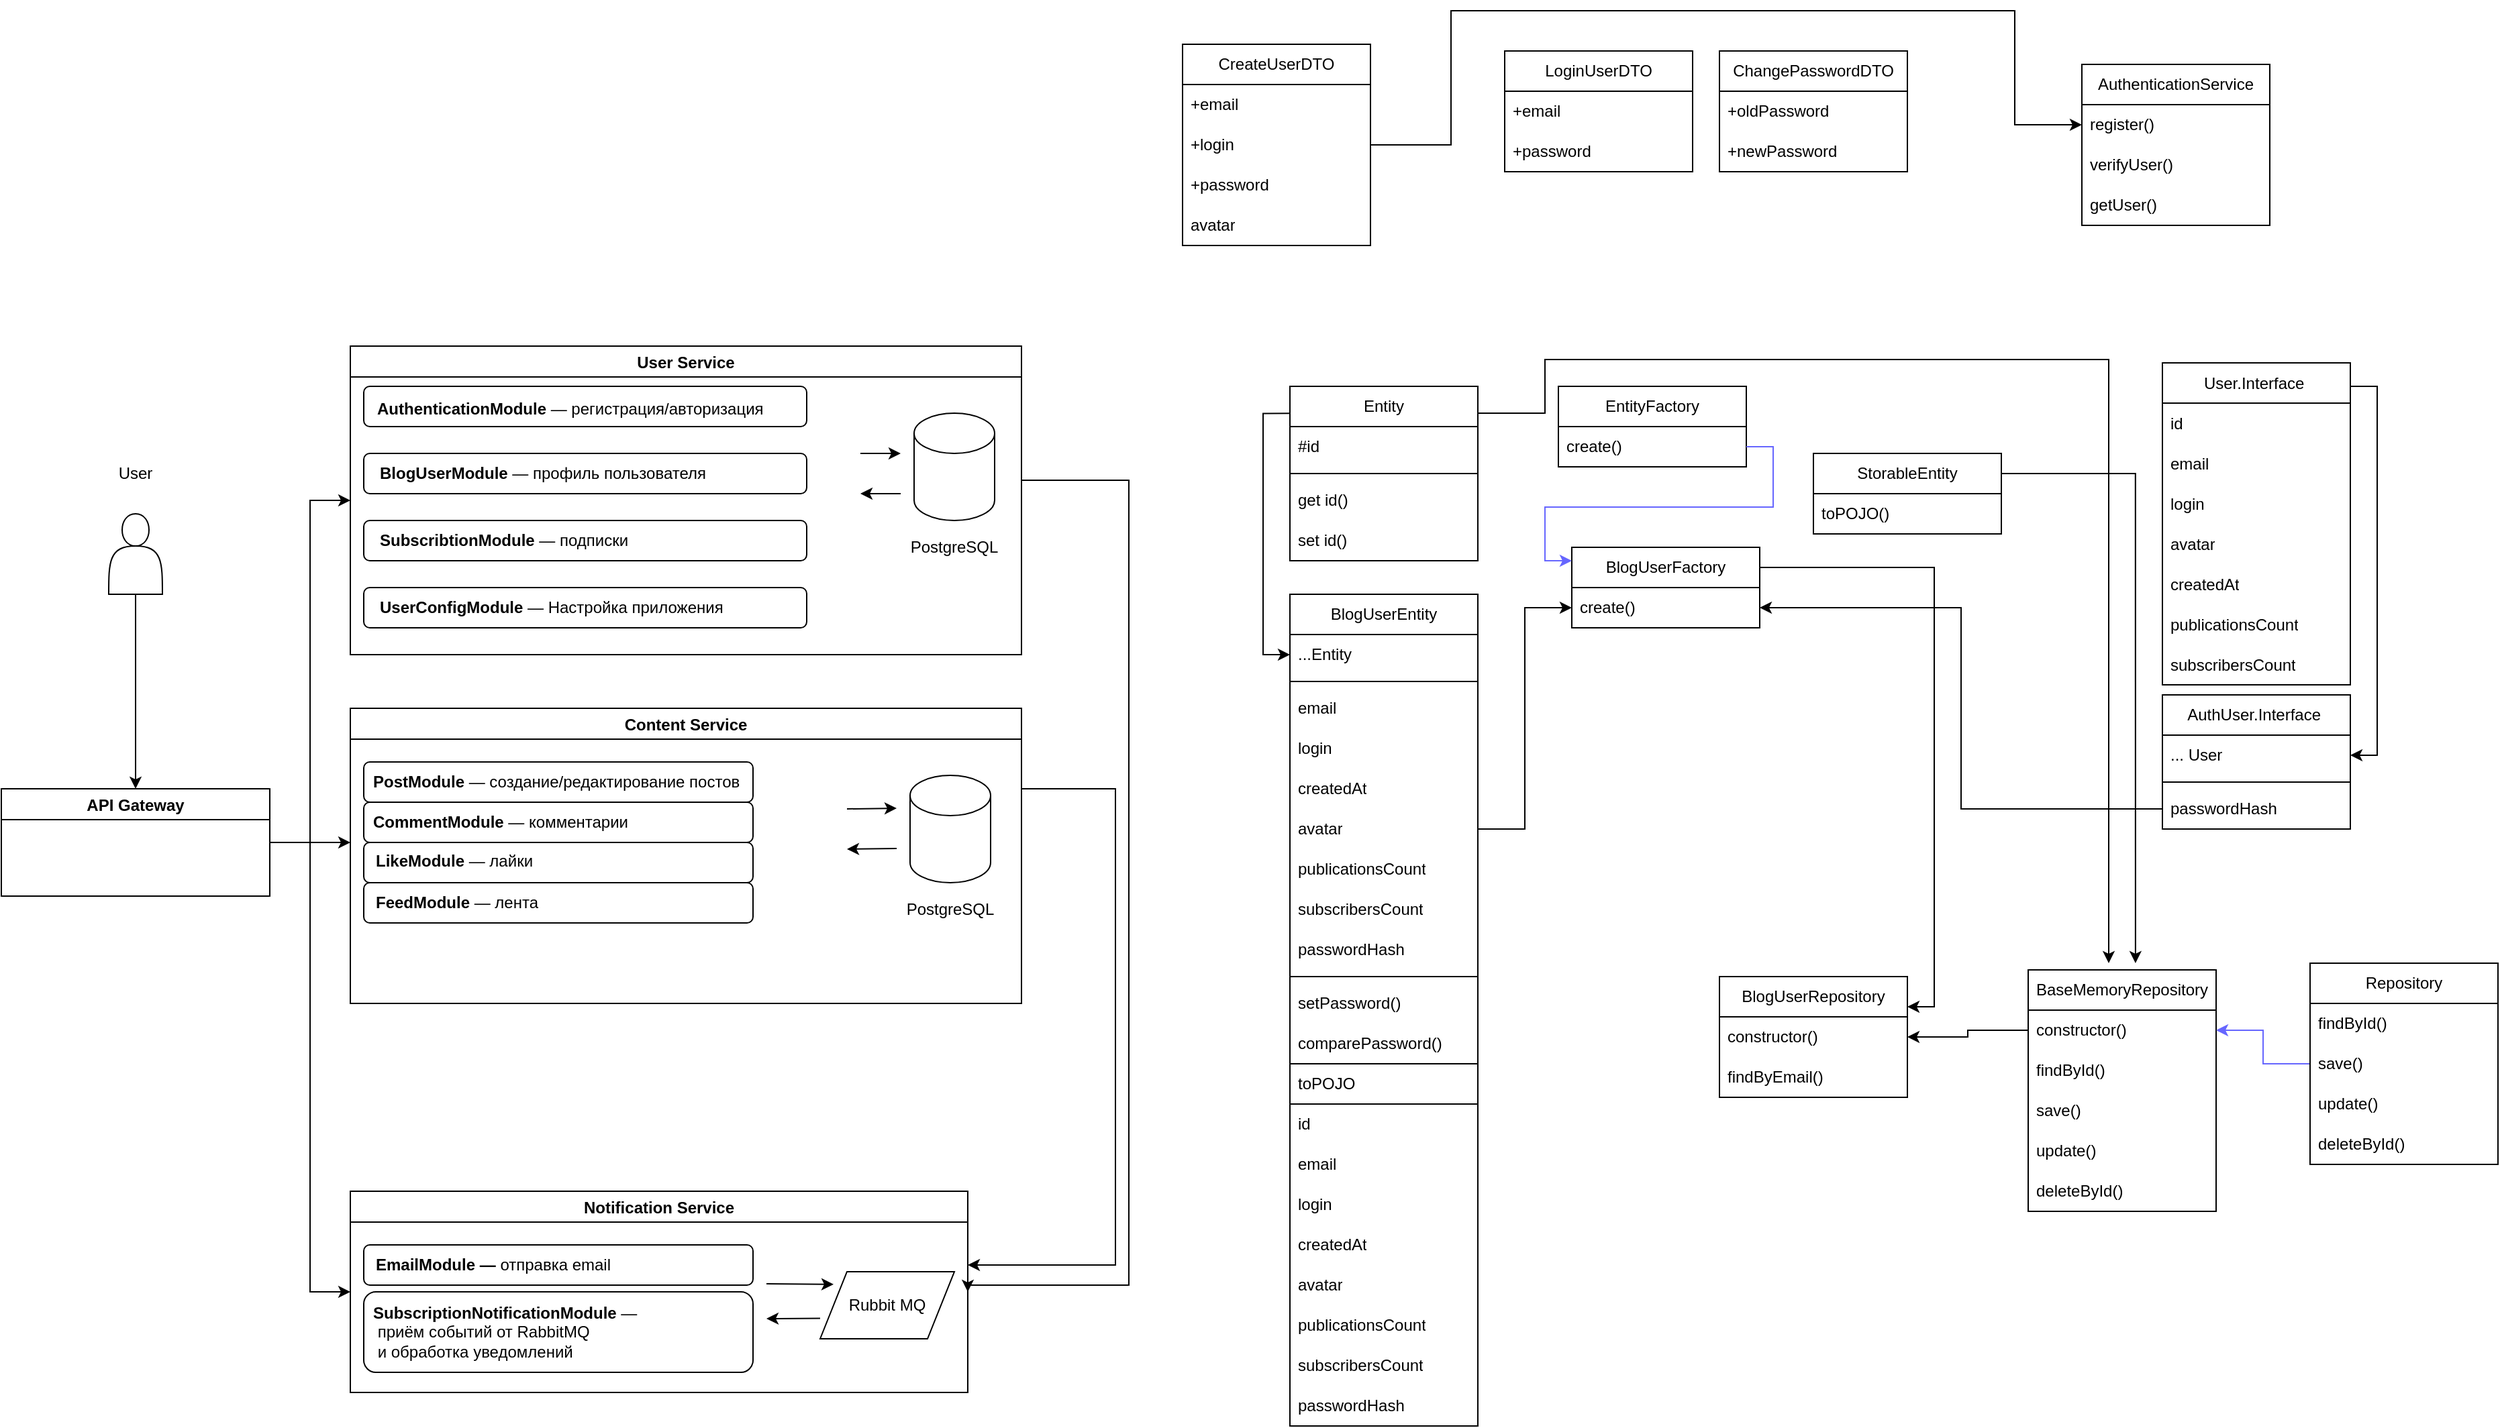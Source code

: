<mxfile version="26.2.15">
  <diagram name="Страница — 1" id="J0rWrrXV5R4WsdXxmljH">
    <mxGraphModel dx="634" dy="1377" grid="1" gridSize="10" guides="1" tooltips="1" connect="1" arrows="1" fold="1" page="1" pageScale="1" pageWidth="1000" pageHeight="1000" math="0" shadow="0">
      <root>
        <mxCell id="0" />
        <mxCell id="1" parent="0" />
        <mxCell id="AimUxgw-wjmq0Ns_UDIQ-22" style="edgeStyle=orthogonalEdgeStyle;rounded=0;orthogonalLoop=1;jettySize=auto;html=1;exitX=1;exitY=0.5;exitDx=0;exitDy=0;entryX=1;entryY=0.5;entryDx=0;entryDy=0;" parent="1" source="u38V2FTheSog404dIB0E-1" target="u38V2FTheSog404dIB0E-20" edge="1">
          <mxGeometry relative="1" as="geometry">
            <Array as="points">
              <mxPoint x="920" y="260" />
              <mxPoint x="920" y="860" />
              <mxPoint x="800" y="860" />
            </Array>
          </mxGeometry>
        </mxCell>
        <mxCell id="u38V2FTheSog404dIB0E-1" value="User Service" style="swimlane;" parent="1" vertex="1">
          <mxGeometry x="340" y="160" width="500" height="230" as="geometry" />
        </mxCell>
        <mxCell id="AimUxgw-wjmq0Ns_UDIQ-84" value="" style="group" parent="u38V2FTheSog404dIB0E-1" vertex="1" connectable="0">
          <mxGeometry x="340" y="50" width="150" height="115" as="geometry" />
        </mxCell>
        <mxCell id="AimUxgw-wjmq0Ns_UDIQ-1" value="" style="shape=cylinder3;whiteSpace=wrap;html=1;boundedLbl=1;backgroundOutline=1;size=15;" parent="AimUxgw-wjmq0Ns_UDIQ-84" vertex="1">
          <mxGeometry x="80" width="60" height="80" as="geometry" />
        </mxCell>
        <mxCell id="AimUxgw-wjmq0Ns_UDIQ-2" value="PostgreSQL" style="text;html=1;align=center;verticalAlign=middle;whiteSpace=wrap;rounded=0;" parent="AimUxgw-wjmq0Ns_UDIQ-84" vertex="1">
          <mxGeometry x="70" y="85" width="80" height="30" as="geometry" />
        </mxCell>
        <mxCell id="AimUxgw-wjmq0Ns_UDIQ-6" value="" style="endArrow=classic;html=1;rounded=0;" parent="AimUxgw-wjmq0Ns_UDIQ-84" edge="1">
          <mxGeometry width="50" height="50" relative="1" as="geometry">
            <mxPoint x="40" y="30" as="sourcePoint" />
            <mxPoint x="70" y="30" as="targetPoint" />
          </mxGeometry>
        </mxCell>
        <mxCell id="AimUxgw-wjmq0Ns_UDIQ-12" value="" style="endArrow=classic;html=1;rounded=0;" parent="AimUxgw-wjmq0Ns_UDIQ-84" edge="1">
          <mxGeometry width="50" height="50" relative="1" as="geometry">
            <mxPoint x="70" y="60" as="sourcePoint" />
            <mxPoint x="40" y="60" as="targetPoint" />
          </mxGeometry>
        </mxCell>
        <mxCell id="AimUxgw-wjmq0Ns_UDIQ-85" value="" style="rounded=1;whiteSpace=wrap;html=1;" parent="u38V2FTheSog404dIB0E-1" vertex="1">
          <mxGeometry x="10" y="30" width="330" height="30" as="geometry" />
        </mxCell>
        <mxCell id="u38V2FTheSog404dIB0E-2" value="&lt;span data-start=&quot;1584&quot; data-end=&quot;1598&quot;&gt;&lt;span style=&quot;background-color: light-dark(#ffffff, var(--ge-dark-color, #121212));&quot;&gt;&lt;font face=&quot;Helvetica&quot; style=&quot;color: rgb(0, 0, 0);&quot;&gt;&lt;b style=&quot;&quot;&gt;Authentication&lt;/b&gt;&lt;/font&gt;&lt;/span&gt;&lt;b&gt;Module&lt;/b&gt;&lt;/span&gt; — регистрация/авторизация" style="text;html=1;align=left;verticalAlign=middle;resizable=0;points=[];autosize=1;strokeColor=none;fillColor=none;spacing=0;" parent="u38V2FTheSog404dIB0E-1" vertex="1">
          <mxGeometry x="20.312" y="36.667" width="310" height="20" as="geometry" />
        </mxCell>
        <mxCell id="Tn7zoyamwGuNibsI6hVT-110" value="" style="group" vertex="1" connectable="0" parent="u38V2FTheSog404dIB0E-1">
          <mxGeometry x="10" y="130" width="330" height="30" as="geometry" />
        </mxCell>
        <mxCell id="Tn7zoyamwGuNibsI6hVT-111" value="" style="group" vertex="1" connectable="0" parent="Tn7zoyamwGuNibsI6hVT-110">
          <mxGeometry width="330" height="30" as="geometry" />
        </mxCell>
        <mxCell id="Tn7zoyamwGuNibsI6hVT-19" value="" style="rounded=1;whiteSpace=wrap;html=1;" vertex="1" parent="Tn7zoyamwGuNibsI6hVT-111">
          <mxGeometry width="330" height="30" as="geometry" />
        </mxCell>
        <mxCell id="Tn7zoyamwGuNibsI6hVT-20" value="&lt;strong data-start=&quot;1627&quot; data-end=&quot;1641&quot;&gt;SubscribtionModule&lt;/strong&gt; — подписки" style="text;html=1;align=left;verticalAlign=middle;resizable=0;points=[];autosize=1;strokeColor=none;fillColor=none;spacing=0;" vertex="1" parent="Tn7zoyamwGuNibsI6hVT-111">
          <mxGeometry x="12.222" y="5" width="200" height="20" as="geometry" />
        </mxCell>
        <mxCell id="Tn7zoyamwGuNibsI6hVT-112" value="" style="group" vertex="1" connectable="0" parent="u38V2FTheSog404dIB0E-1">
          <mxGeometry x="10" y="80" width="330" height="30" as="geometry" />
        </mxCell>
        <mxCell id="AimUxgw-wjmq0Ns_UDIQ-86" value="" style="rounded=1;whiteSpace=wrap;html=1;" parent="Tn7zoyamwGuNibsI6hVT-112" vertex="1">
          <mxGeometry width="330" height="30" as="geometry" />
        </mxCell>
        <mxCell id="u38V2FTheSog404dIB0E-5" value="&lt;strong data-start=&quot;1627&quot; data-end=&quot;1641&quot;&gt;BlogUserModule&lt;/strong&gt; — профиль пользователя" style="text;html=1;align=left;verticalAlign=middle;resizable=0;points=[];autosize=1;strokeColor=none;fillColor=none;spacing=0;" parent="Tn7zoyamwGuNibsI6hVT-112" vertex="1">
          <mxGeometry x="11.852" y="5" width="260" height="20" as="geometry" />
        </mxCell>
        <mxCell id="Tn7zoyamwGuNibsI6hVT-152" value="" style="group" vertex="1" connectable="0" parent="u38V2FTheSog404dIB0E-1">
          <mxGeometry x="10" y="180" width="330" height="30" as="geometry" />
        </mxCell>
        <mxCell id="Tn7zoyamwGuNibsI6hVT-153" value="" style="group" vertex="1" connectable="0" parent="Tn7zoyamwGuNibsI6hVT-152">
          <mxGeometry width="330" height="30" as="geometry" />
        </mxCell>
        <mxCell id="Tn7zoyamwGuNibsI6hVT-154" value="" style="rounded=1;whiteSpace=wrap;html=1;" vertex="1" parent="Tn7zoyamwGuNibsI6hVT-153">
          <mxGeometry width="330" height="30" as="geometry" />
        </mxCell>
        <mxCell id="Tn7zoyamwGuNibsI6hVT-155" value="&lt;strong data-start=&quot;1627&quot; data-end=&quot;1641&quot;&gt;UserConfigModule&lt;/strong&gt; — Настройка приложения" style="text;html=1;align=left;verticalAlign=middle;resizable=0;points=[];autosize=1;strokeColor=none;fillColor=none;spacing=0;" vertex="1" parent="Tn7zoyamwGuNibsI6hVT-153">
          <mxGeometry x="12.222" y="5" width="280" height="20" as="geometry" />
        </mxCell>
        <mxCell id="u38V2FTheSog404dIB0E-8" value="Content Service" style="swimlane;" parent="1" vertex="1">
          <mxGeometry x="340" y="430" width="500" height="220" as="geometry" />
        </mxCell>
        <mxCell id="AimUxgw-wjmq0Ns_UDIQ-28" value="" style="rounded=1;whiteSpace=wrap;html=1;" parent="u38V2FTheSog404dIB0E-8" vertex="1">
          <mxGeometry x="10" y="100" width="290" height="30" as="geometry" />
        </mxCell>
        <mxCell id="u38V2FTheSog404dIB0E-11" value="&lt;strong data-start=&quot;1892&quot; data-end=&quot;1906&quot;&gt;LikeModule&lt;/strong&gt; — лайки" style="text;html=1;align=left;verticalAlign=middle;resizable=0;points=[];autosize=1;strokeColor=none;fillColor=none;" parent="u38V2FTheSog404dIB0E-8" vertex="1">
          <mxGeometry x="17" y="99" width="140" height="30" as="geometry" />
        </mxCell>
        <mxCell id="AimUxgw-wjmq0Ns_UDIQ-26" value="" style="group" parent="u38V2FTheSog404dIB0E-8" vertex="1" connectable="0">
          <mxGeometry x="10" y="40" width="297" height="30" as="geometry" />
        </mxCell>
        <mxCell id="AimUxgw-wjmq0Ns_UDIQ-25" value="" style="rounded=1;whiteSpace=wrap;html=1;" parent="AimUxgw-wjmq0Ns_UDIQ-26" vertex="1">
          <mxGeometry width="290" height="30" as="geometry" />
        </mxCell>
        <mxCell id="u38V2FTheSog404dIB0E-9" value="&lt;strong data-end=&quot;1822&quot; data-start=&quot;1808&quot;&gt;PostModule&lt;/strong&gt; — создание/редактирование постов" style="text;html=1;align=left;verticalAlign=middle;resizable=0;points=[];autosize=1;strokeColor=none;fillColor=none;spacing=0;" parent="AimUxgw-wjmq0Ns_UDIQ-26" vertex="1">
          <mxGeometry x="7" y="5" width="290" height="20" as="geometry" />
        </mxCell>
        <mxCell id="AimUxgw-wjmq0Ns_UDIQ-78" value="" style="group" parent="u38V2FTheSog404dIB0E-8" vertex="1" connectable="0">
          <mxGeometry x="10" y="60" width="290" height="50" as="geometry" />
        </mxCell>
        <mxCell id="AimUxgw-wjmq0Ns_UDIQ-27" value="" style="rounded=1;whiteSpace=wrap;html=1;" parent="AimUxgw-wjmq0Ns_UDIQ-78" vertex="1">
          <mxGeometry y="10" width="290" height="30" as="geometry" />
        </mxCell>
        <mxCell id="u38V2FTheSog404dIB0E-10" value="&lt;p data-start=&quot;1029&quot; data-end=&quot;1043&quot; class=&quot;&quot;&gt;&lt;strong data-start=&quot;1858&quot; data-end=&quot;1875&quot;&gt;CommentModule&lt;/strong&gt; — комментарии&lt;/p&gt;" style="text;html=1;align=left;verticalAlign=middle;resizable=0;points=[];autosize=1;strokeColor=none;fillColor=none;spacing=0;" parent="AimUxgw-wjmq0Ns_UDIQ-78" vertex="1">
          <mxGeometry x="7" width="210" height="50" as="geometry" />
        </mxCell>
        <mxCell id="AimUxgw-wjmq0Ns_UDIQ-79" value="" style="group" parent="u38V2FTheSog404dIB0E-8" vertex="1" connectable="0">
          <mxGeometry x="10" y="130" width="290" height="30" as="geometry" />
        </mxCell>
        <mxCell id="AimUxgw-wjmq0Ns_UDIQ-31" value="" style="rounded=1;whiteSpace=wrap;html=1;" parent="AimUxgw-wjmq0Ns_UDIQ-79" vertex="1">
          <mxGeometry width="290" height="30" as="geometry" />
        </mxCell>
        <mxCell id="u38V2FTheSog404dIB0E-12" value="&lt;strong data-start=&quot;1917&quot; data-end=&quot;1931&quot;&gt;FeedModule&lt;/strong&gt; — лента" style="text;html=1;align=left;verticalAlign=middle;resizable=0;points=[];autosize=1;strokeColor=none;fillColor=none;" parent="AimUxgw-wjmq0Ns_UDIQ-79" vertex="1">
          <mxGeometry x="7" width="140" height="30" as="geometry" />
        </mxCell>
        <mxCell id="Tn7zoyamwGuNibsI6hVT-114" value="" style="group" vertex="1" connectable="0" parent="u38V2FTheSog404dIB0E-8">
          <mxGeometry x="370" y="50" width="117" height="115" as="geometry" />
        </mxCell>
        <mxCell id="AimUxgw-wjmq0Ns_UDIQ-3" value="" style="shape=cylinder3;whiteSpace=wrap;html=1;boundedLbl=1;backgroundOutline=1;size=15;" parent="Tn7zoyamwGuNibsI6hVT-114" vertex="1">
          <mxGeometry x="47" width="60" height="80" as="geometry" />
        </mxCell>
        <mxCell id="AimUxgw-wjmq0Ns_UDIQ-4" value="PostgreSQL" style="text;html=1;align=center;verticalAlign=middle;whiteSpace=wrap;rounded=0;" parent="Tn7zoyamwGuNibsI6hVT-114" vertex="1">
          <mxGeometry x="37" y="85" width="80" height="30" as="geometry" />
        </mxCell>
        <mxCell id="AimUxgw-wjmq0Ns_UDIQ-9" value="" style="endArrow=classic;html=1;rounded=0;" parent="Tn7zoyamwGuNibsI6hVT-114" edge="1">
          <mxGeometry width="50" height="50" relative="1" as="geometry">
            <mxPoint x="37" y="54.5" as="sourcePoint" />
            <mxPoint y="55" as="targetPoint" />
          </mxGeometry>
        </mxCell>
        <mxCell id="AimUxgw-wjmq0Ns_UDIQ-11" value="" style="endArrow=classic;html=1;rounded=0;" parent="Tn7zoyamwGuNibsI6hVT-114" edge="1">
          <mxGeometry width="50" height="50" relative="1" as="geometry">
            <mxPoint y="25" as="sourcePoint" />
            <mxPoint x="37" y="24.5" as="targetPoint" />
          </mxGeometry>
        </mxCell>
        <mxCell id="u38V2FTheSog404dIB0E-20" value="Notification Service" style="swimlane;" parent="1" vertex="1">
          <mxGeometry x="340" y="790" width="460" height="150" as="geometry" />
        </mxCell>
        <mxCell id="AimUxgw-wjmq0Ns_UDIQ-14" value="" style="endArrow=classic;html=1;rounded=0;" parent="u38V2FTheSog404dIB0E-20" edge="1">
          <mxGeometry width="50" height="50" relative="1" as="geometry">
            <mxPoint x="310" y="69" as="sourcePoint" />
            <mxPoint x="360" y="69.43" as="targetPoint" />
          </mxGeometry>
        </mxCell>
        <mxCell id="AimUxgw-wjmq0Ns_UDIQ-15" value="" style="endArrow=classic;html=1;rounded=0;" parent="u38V2FTheSog404dIB0E-20" edge="1">
          <mxGeometry width="50" height="50" relative="1" as="geometry">
            <mxPoint x="350" y="94.71" as="sourcePoint" />
            <mxPoint x="310" y="95" as="targetPoint" />
          </mxGeometry>
        </mxCell>
        <mxCell id="AimUxgw-wjmq0Ns_UDIQ-5" value="Rubbit MQ" style="shape=parallelogram;perimeter=parallelogramPerimeter;whiteSpace=wrap;html=1;fixedSize=1;" parent="u38V2FTheSog404dIB0E-20" vertex="1">
          <mxGeometry x="350" y="60" width="100" height="50" as="geometry" />
        </mxCell>
        <mxCell id="AimUxgw-wjmq0Ns_UDIQ-23" style="edgeStyle=orthogonalEdgeStyle;rounded=0;orthogonalLoop=1;jettySize=auto;html=1;exitX=1;exitY=0.5;exitDx=0;exitDy=0;" parent="u38V2FTheSog404dIB0E-20" edge="1" source="u38V2FTheSog404dIB0E-8">
          <mxGeometry relative="1" as="geometry">
            <mxPoint x="460" y="54.99" as="targetPoint" />
            <mxPoint x="460" y="-185.01" as="sourcePoint" />
            <Array as="points">
              <mxPoint x="570" y="-300" />
              <mxPoint x="570" y="55" />
            </Array>
          </mxGeometry>
        </mxCell>
        <mxCell id="AimUxgw-wjmq0Ns_UDIQ-101" value="" style="group" parent="u38V2FTheSog404dIB0E-20" vertex="1" connectable="0">
          <mxGeometry x="10" y="75" width="290" height="60" as="geometry" />
        </mxCell>
        <mxCell id="AimUxgw-wjmq0Ns_UDIQ-100" value="" style="rounded=1;whiteSpace=wrap;html=1;" parent="AimUxgw-wjmq0Ns_UDIQ-101" vertex="1">
          <mxGeometry width="290" height="60" as="geometry" />
        </mxCell>
        <mxCell id="u38V2FTheSog404dIB0E-22" value="&lt;b&gt;SubscriptionNotificationModule&lt;/b&gt;&amp;nbsp;—&lt;div&gt;&amp;nbsp;приём событий&lt;span style=&quot;background-color: transparent; color: light-dark(rgb(0, 0, 0), rgb(255, 255, 255));&quot;&gt;&amp;nbsp;от RabbitMQ&lt;/span&gt;&lt;/div&gt;&lt;div&gt;&lt;span style=&quot;background-color: transparent; color: light-dark(rgb(0, 0, 0), rgb(255, 255, 255));&quot;&gt;&amp;nbsp;и обработка уведомлений&lt;/span&gt;&lt;/div&gt;" style="text;align=left;verticalAlign=middle;resizable=0;points=[];autosize=1;strokeColor=none;fillColor=none;html=1;spacing=0;" parent="AimUxgw-wjmq0Ns_UDIQ-101" vertex="1">
          <mxGeometry x="7" y="5" width="220" height="50" as="geometry" />
        </mxCell>
        <mxCell id="AimUxgw-wjmq0Ns_UDIQ-102" value="" style="group" parent="u38V2FTheSog404dIB0E-20" vertex="1" connectable="0">
          <mxGeometry x="10" y="40" width="290" height="30" as="geometry" />
        </mxCell>
        <mxCell id="AimUxgw-wjmq0Ns_UDIQ-99" value="" style="rounded=1;whiteSpace=wrap;html=1;" parent="AimUxgw-wjmq0Ns_UDIQ-102" vertex="1">
          <mxGeometry width="290" height="30" as="geometry" />
        </mxCell>
        <mxCell id="u38V2FTheSog404dIB0E-21" value="&lt;strong data-start=&quot;151&quot; data-end=&quot;165&quot;&gt;EmailModule — &lt;/strong&gt;&lt;span data-start=&quot;151&quot; data-end=&quot;165&quot;&gt;отправка email&lt;/span&gt;" style="text;html=1;align=left;verticalAlign=middle;resizable=0;points=[];autosize=1;strokeColor=none;fillColor=none;" parent="AimUxgw-wjmq0Ns_UDIQ-102" vertex="1">
          <mxGeometry x="7" width="200" height="30" as="geometry" />
        </mxCell>
        <mxCell id="AimUxgw-wjmq0Ns_UDIQ-17" style="edgeStyle=orthogonalEdgeStyle;rounded=0;orthogonalLoop=1;jettySize=auto;html=1;exitX=1;exitY=0.5;exitDx=0;exitDy=0;entryX=0;entryY=0.5;entryDx=0;entryDy=0;" parent="1" source="u38V2FTheSog404dIB0E-27" target="u38V2FTheSog404dIB0E-1" edge="1">
          <mxGeometry relative="1" as="geometry" />
        </mxCell>
        <mxCell id="AimUxgw-wjmq0Ns_UDIQ-18" style="edgeStyle=orthogonalEdgeStyle;rounded=0;orthogonalLoop=1;jettySize=auto;html=1;" parent="1" source="u38V2FTheSog404dIB0E-27" edge="1">
          <mxGeometry relative="1" as="geometry">
            <mxPoint x="340" y="530" as="targetPoint" />
          </mxGeometry>
        </mxCell>
        <mxCell id="AimUxgw-wjmq0Ns_UDIQ-19" style="edgeStyle=orthogonalEdgeStyle;rounded=0;orthogonalLoop=1;jettySize=auto;html=1;entryX=0;entryY=0.5;entryDx=0;entryDy=0;" parent="1" source="u38V2FTheSog404dIB0E-27" target="u38V2FTheSog404dIB0E-20" edge="1">
          <mxGeometry relative="1" as="geometry" />
        </mxCell>
        <mxCell id="u38V2FTheSog404dIB0E-27" value="API Gateway" style="swimlane;startSize=23;" parent="1" vertex="1">
          <mxGeometry x="80" y="490" width="200" height="80" as="geometry" />
        </mxCell>
        <mxCell id="AimUxgw-wjmq0Ns_UDIQ-21" style="edgeStyle=orthogonalEdgeStyle;rounded=0;orthogonalLoop=1;jettySize=auto;html=1;entryX=0.5;entryY=0;entryDx=0;entryDy=0;" parent="1" source="AimUxgw-wjmq0Ns_UDIQ-20" target="u38V2FTheSog404dIB0E-27" edge="1">
          <mxGeometry relative="1" as="geometry" />
        </mxCell>
        <mxCell id="AimUxgw-wjmq0Ns_UDIQ-104" value="" style="group" parent="1" vertex="1" connectable="0">
          <mxGeometry x="150" y="240" width="60" height="105" as="geometry" />
        </mxCell>
        <mxCell id="AimUxgw-wjmq0Ns_UDIQ-20" value="" style="shape=actor;whiteSpace=wrap;html=1;" parent="AimUxgw-wjmq0Ns_UDIQ-104" vertex="1">
          <mxGeometry x="10" y="45" width="40" height="60" as="geometry" />
        </mxCell>
        <mxCell id="AimUxgw-wjmq0Ns_UDIQ-103" value="User" style="text;html=1;align=center;verticalAlign=middle;whiteSpace=wrap;rounded=0;" parent="AimUxgw-wjmq0Ns_UDIQ-104" vertex="1">
          <mxGeometry width="60" height="30" as="geometry" />
        </mxCell>
        <mxCell id="Tn7zoyamwGuNibsI6hVT-1" value="User.Interface&amp;nbsp;" style="swimlane;fontStyle=0;childLayout=stackLayout;horizontal=1;startSize=30;horizontalStack=0;resizeParent=1;resizeParentMax=0;resizeLast=0;collapsible=1;marginBottom=0;whiteSpace=wrap;html=1;" vertex="1" parent="1">
          <mxGeometry x="1690" y="172.5" width="140" height="240" as="geometry" />
        </mxCell>
        <mxCell id="Tn7zoyamwGuNibsI6hVT-2" value="id" style="text;strokeColor=none;fillColor=none;align=left;verticalAlign=middle;spacingLeft=4;spacingRight=4;overflow=hidden;points=[[0,0.5],[1,0.5]];portConstraint=eastwest;rotatable=0;whiteSpace=wrap;html=1;" vertex="1" parent="Tn7zoyamwGuNibsI6hVT-1">
          <mxGeometry y="30" width="140" height="30" as="geometry" />
        </mxCell>
        <mxCell id="Tn7zoyamwGuNibsI6hVT-3" value="email" style="text;strokeColor=none;fillColor=none;align=left;verticalAlign=middle;spacingLeft=4;spacingRight=4;overflow=hidden;points=[[0,0.5],[1,0.5]];portConstraint=eastwest;rotatable=0;whiteSpace=wrap;html=1;" vertex="1" parent="Tn7zoyamwGuNibsI6hVT-1">
          <mxGeometry y="60" width="140" height="30" as="geometry" />
        </mxCell>
        <mxCell id="Tn7zoyamwGuNibsI6hVT-4" value="login" style="text;strokeColor=none;fillColor=none;align=left;verticalAlign=middle;spacingLeft=4;spacingRight=4;overflow=hidden;points=[[0,0.5],[1,0.5]];portConstraint=eastwest;rotatable=0;whiteSpace=wrap;html=1;" vertex="1" parent="Tn7zoyamwGuNibsI6hVT-1">
          <mxGeometry y="90" width="140" height="30" as="geometry" />
        </mxCell>
        <mxCell id="Tn7zoyamwGuNibsI6hVT-6" value="avatar" style="text;strokeColor=none;fillColor=none;align=left;verticalAlign=middle;spacingLeft=4;spacingRight=4;overflow=hidden;points=[[0,0.5],[1,0.5]];portConstraint=eastwest;rotatable=0;whiteSpace=wrap;html=1;" vertex="1" parent="Tn7zoyamwGuNibsI6hVT-1">
          <mxGeometry y="120" width="140" height="30" as="geometry" />
        </mxCell>
        <mxCell id="Tn7zoyamwGuNibsI6hVT-7" value="createdAt" style="text;strokeColor=none;fillColor=none;align=left;verticalAlign=middle;spacingLeft=4;spacingRight=4;overflow=hidden;points=[[0,0.5],[1,0.5]];portConstraint=eastwest;rotatable=0;whiteSpace=wrap;html=1;" vertex="1" parent="Tn7zoyamwGuNibsI6hVT-1">
          <mxGeometry y="150" width="140" height="30" as="geometry" />
        </mxCell>
        <mxCell id="Tn7zoyamwGuNibsI6hVT-8" value="publicationsCount" style="text;strokeColor=none;fillColor=none;align=left;verticalAlign=middle;spacingLeft=4;spacingRight=4;overflow=hidden;points=[[0,0.5],[1,0.5]];portConstraint=eastwest;rotatable=0;whiteSpace=wrap;html=1;" vertex="1" parent="Tn7zoyamwGuNibsI6hVT-1">
          <mxGeometry y="180" width="140" height="30" as="geometry" />
        </mxCell>
        <mxCell id="Tn7zoyamwGuNibsI6hVT-9" value="subscribersCount" style="text;strokeColor=none;fillColor=none;align=left;verticalAlign=middle;spacingLeft=4;spacingRight=4;overflow=hidden;points=[[0,0.5],[1,0.5]];portConstraint=eastwest;rotatable=0;whiteSpace=wrap;html=1;" vertex="1" parent="Tn7zoyamwGuNibsI6hVT-1">
          <mxGeometry y="210" width="140" height="30" as="geometry" />
        </mxCell>
        <mxCell id="Tn7zoyamwGuNibsI6hVT-10" value="AuthUser.Interface&amp;nbsp;" style="swimlane;fontStyle=0;childLayout=stackLayout;horizontal=1;startSize=30;horizontalStack=0;resizeParent=1;resizeParentMax=0;resizeLast=0;collapsible=1;marginBottom=0;whiteSpace=wrap;html=1;" vertex="1" parent="1">
          <mxGeometry x="1690" y="420" width="140" height="100" as="geometry" />
        </mxCell>
        <mxCell id="Tn7zoyamwGuNibsI6hVT-11" value="... User" style="text;strokeColor=none;fillColor=none;align=left;verticalAlign=middle;spacingLeft=4;spacingRight=4;overflow=hidden;points=[[0,0.5],[1,0.5]];portConstraint=eastwest;rotatable=0;whiteSpace=wrap;html=1;" vertex="1" parent="Tn7zoyamwGuNibsI6hVT-10">
          <mxGeometry y="30" width="140" height="30" as="geometry" />
        </mxCell>
        <mxCell id="Tn7zoyamwGuNibsI6hVT-118" value="" style="line;strokeWidth=1;rotatable=0;dashed=0;labelPosition=right;align=left;verticalAlign=middle;spacingTop=0;spacingLeft=6;points=[];portConstraint=eastwest;" vertex="1" parent="Tn7zoyamwGuNibsI6hVT-10">
          <mxGeometry y="60" width="140" height="10" as="geometry" />
        </mxCell>
        <mxCell id="Tn7zoyamwGuNibsI6hVT-12" value="passwordHash" style="text;strokeColor=none;fillColor=none;align=left;verticalAlign=middle;spacingLeft=4;spacingRight=4;overflow=hidden;points=[[0,0.5],[1,0.5]];portConstraint=eastwest;rotatable=0;whiteSpace=wrap;html=1;" vertex="1" parent="Tn7zoyamwGuNibsI6hVT-10">
          <mxGeometry y="70" width="140" height="30" as="geometry" />
        </mxCell>
        <mxCell id="Tn7zoyamwGuNibsI6hVT-151" style="edgeStyle=orthogonalEdgeStyle;rounded=0;orthogonalLoop=1;jettySize=auto;html=1;entryX=0;entryY=0.5;entryDx=0;entryDy=0;strokeColor=#000000;" edge="1" parent="1" source="Tn7zoyamwGuNibsI6hVT-22" target="Tn7zoyamwGuNibsI6hVT-148">
          <mxGeometry relative="1" as="geometry">
            <Array as="points">
              <mxPoint x="1160" y="10" />
              <mxPoint x="1160" y="-90" />
              <mxPoint x="1580" y="-90" />
              <mxPoint x="1580" y="-5" />
            </Array>
          </mxGeometry>
        </mxCell>
        <mxCell id="Tn7zoyamwGuNibsI6hVT-22" value="CreateUserDTO" style="swimlane;fontStyle=0;childLayout=stackLayout;horizontal=1;startSize=30;horizontalStack=0;resizeParent=1;resizeParentMax=0;resizeLast=0;collapsible=1;marginBottom=0;whiteSpace=wrap;html=1;" vertex="1" parent="1">
          <mxGeometry x="960" y="-65" width="140" height="150" as="geometry" />
        </mxCell>
        <mxCell id="Tn7zoyamwGuNibsI6hVT-23" value="+email" style="text;strokeColor=none;fillColor=none;align=left;verticalAlign=middle;spacingLeft=4;spacingRight=4;overflow=hidden;points=[[0,0.5],[1,0.5]];portConstraint=eastwest;rotatable=0;whiteSpace=wrap;html=1;" vertex="1" parent="Tn7zoyamwGuNibsI6hVT-22">
          <mxGeometry y="30" width="140" height="30" as="geometry" />
        </mxCell>
        <mxCell id="Tn7zoyamwGuNibsI6hVT-24" value="+login" style="text;strokeColor=none;fillColor=none;align=left;verticalAlign=middle;spacingLeft=4;spacingRight=4;overflow=hidden;points=[[0,0.5],[1,0.5]];portConstraint=eastwest;rotatable=0;whiteSpace=wrap;html=1;" vertex="1" parent="Tn7zoyamwGuNibsI6hVT-22">
          <mxGeometry y="60" width="140" height="30" as="geometry" />
        </mxCell>
        <mxCell id="Tn7zoyamwGuNibsI6hVT-25" value="+password" style="text;strokeColor=none;fillColor=none;align=left;verticalAlign=middle;spacingLeft=4;spacingRight=4;overflow=hidden;points=[[0,0.5],[1,0.5]];portConstraint=eastwest;rotatable=0;whiteSpace=wrap;html=1;" vertex="1" parent="Tn7zoyamwGuNibsI6hVT-22">
          <mxGeometry y="90" width="140" height="30" as="geometry" />
        </mxCell>
        <mxCell id="Tn7zoyamwGuNibsI6hVT-26" value="avatar" style="text;strokeColor=none;fillColor=none;align=left;verticalAlign=middle;spacingLeft=4;spacingRight=4;overflow=hidden;points=[[0,0.5],[1,0.5]];portConstraint=eastwest;rotatable=0;whiteSpace=wrap;html=1;" vertex="1" parent="Tn7zoyamwGuNibsI6hVT-22">
          <mxGeometry y="120" width="140" height="30" as="geometry" />
        </mxCell>
        <mxCell id="Tn7zoyamwGuNibsI6hVT-27" value="LoginUserDTO" style="swimlane;fontStyle=0;childLayout=stackLayout;horizontal=1;startSize=30;horizontalStack=0;resizeParent=1;resizeParentMax=0;resizeLast=0;collapsible=1;marginBottom=0;whiteSpace=wrap;html=1;" vertex="1" parent="1">
          <mxGeometry x="1200" y="-60" width="140" height="90" as="geometry" />
        </mxCell>
        <mxCell id="Tn7zoyamwGuNibsI6hVT-28" value="+email" style="text;strokeColor=none;fillColor=none;align=left;verticalAlign=middle;spacingLeft=4;spacingRight=4;overflow=hidden;points=[[0,0.5],[1,0.5]];portConstraint=eastwest;rotatable=0;whiteSpace=wrap;html=1;" vertex="1" parent="Tn7zoyamwGuNibsI6hVT-27">
          <mxGeometry y="30" width="140" height="30" as="geometry" />
        </mxCell>
        <mxCell id="Tn7zoyamwGuNibsI6hVT-30" value="+password" style="text;strokeColor=none;fillColor=none;align=left;verticalAlign=middle;spacingLeft=4;spacingRight=4;overflow=hidden;points=[[0,0.5],[1,0.5]];portConstraint=eastwest;rotatable=0;whiteSpace=wrap;html=1;" vertex="1" parent="Tn7zoyamwGuNibsI6hVT-27">
          <mxGeometry y="60" width="140" height="30" as="geometry" />
        </mxCell>
        <mxCell id="Tn7zoyamwGuNibsI6hVT-32" value="ChangePasswordDTO" style="swimlane;fontStyle=0;childLayout=stackLayout;horizontal=1;startSize=30;horizontalStack=0;resizeParent=1;resizeParentMax=0;resizeLast=0;collapsible=1;marginBottom=0;whiteSpace=wrap;html=1;" vertex="1" parent="1">
          <mxGeometry x="1360" y="-60" width="140" height="90" as="geometry" />
        </mxCell>
        <mxCell id="Tn7zoyamwGuNibsI6hVT-33" value="+oldPassword" style="text;strokeColor=none;fillColor=none;align=left;verticalAlign=middle;spacingLeft=4;spacingRight=4;overflow=hidden;points=[[0,0.5],[1,0.5]];portConstraint=eastwest;rotatable=0;whiteSpace=wrap;html=1;" vertex="1" parent="Tn7zoyamwGuNibsI6hVT-32">
          <mxGeometry y="30" width="140" height="30" as="geometry" />
        </mxCell>
        <mxCell id="Tn7zoyamwGuNibsI6hVT-34" value="+newPassword" style="text;strokeColor=none;fillColor=none;align=left;verticalAlign=middle;spacingLeft=4;spacingRight=4;overflow=hidden;points=[[0,0.5],[1,0.5]];portConstraint=eastwest;rotatable=0;whiteSpace=wrap;html=1;" vertex="1" parent="Tn7zoyamwGuNibsI6hVT-32">
          <mxGeometry y="60" width="140" height="30" as="geometry" />
        </mxCell>
        <mxCell id="Tn7zoyamwGuNibsI6hVT-108" style="edgeStyle=orthogonalEdgeStyle;rounded=0;orthogonalLoop=1;jettySize=auto;html=1;exitX=1;exitY=0.5;exitDx=0;exitDy=0;entryX=0;entryY=0.5;entryDx=0;entryDy=0;" edge="1" parent="1" source="Tn7zoyamwGuNibsI6hVT-42" target="Tn7zoyamwGuNibsI6hVT-107">
          <mxGeometry relative="1" as="geometry" />
        </mxCell>
        <mxCell id="Tn7zoyamwGuNibsI6hVT-36" value="BlogUserEntity" style="swimlane;fontStyle=0;childLayout=stackLayout;horizontal=1;startSize=30;horizontalStack=0;resizeParent=1;resizeParentMax=0;resizeLast=0;collapsible=1;marginBottom=0;whiteSpace=wrap;html=1;points=[[0,0,0,0,0],[0,0.03,0,0,0],[0,0.25,0,0,0],[0,0.5,0,0,0],[0,0.75,0,0,0],[0,1,0,0,0],[0.25,0,0,0,0],[0.25,1,0,0,0],[0.5,0,0,0,0],[0.5,1,0,0,0],[0.75,0,0,0,0],[0.75,1,0,0,0],[1,0,0,0,0],[1,0.03,0,0,0],[1,0.25,0,0,0],[1,0.5,0,0,0],[1,0.75,0,0,0],[1,1,0,0,0]];" vertex="1" parent="1">
          <mxGeometry x="1040" y="345" width="140" height="620" as="geometry" />
        </mxCell>
        <mxCell id="Tn7zoyamwGuNibsI6hVT-56" value="...&lt;span style=&quot;text-align: center;&quot;&gt;Entity&lt;/span&gt;" style="text;strokeColor=none;fillColor=none;align=left;verticalAlign=middle;spacingLeft=4;spacingRight=4;overflow=hidden;points=[[0,0.5],[1,0.5]];portConstraint=eastwest;rotatable=0;whiteSpace=wrap;html=1;" vertex="1" parent="Tn7zoyamwGuNibsI6hVT-36">
          <mxGeometry y="30" width="140" height="30" as="geometry" />
        </mxCell>
        <mxCell id="Tn7zoyamwGuNibsI6hVT-119" value="" style="line;strokeWidth=1;rotatable=0;dashed=0;labelPosition=right;align=left;verticalAlign=middle;spacingTop=0;spacingLeft=6;points=[];portConstraint=eastwest;" vertex="1" parent="Tn7zoyamwGuNibsI6hVT-36">
          <mxGeometry y="60" width="140" height="10" as="geometry" />
        </mxCell>
        <mxCell id="Tn7zoyamwGuNibsI6hVT-37" value="email" style="text;strokeColor=none;fillColor=none;align=left;verticalAlign=middle;spacingLeft=4;spacingRight=4;overflow=hidden;points=[[0,0.5],[1,0.5]];portConstraint=eastwest;rotatable=0;whiteSpace=wrap;html=1;" vertex="1" parent="Tn7zoyamwGuNibsI6hVT-36">
          <mxGeometry y="70" width="140" height="30" as="geometry" />
        </mxCell>
        <mxCell id="Tn7zoyamwGuNibsI6hVT-38" value="login" style="text;strokeColor=none;fillColor=none;align=left;verticalAlign=middle;spacingLeft=4;spacingRight=4;overflow=hidden;points=[[0,0.5],[1,0.5]];portConstraint=eastwest;rotatable=0;whiteSpace=wrap;html=1;" vertex="1" parent="Tn7zoyamwGuNibsI6hVT-36">
          <mxGeometry y="100" width="140" height="30" as="geometry" />
        </mxCell>
        <mxCell id="Tn7zoyamwGuNibsI6hVT-41" value="createdAt" style="text;strokeColor=none;fillColor=none;align=left;verticalAlign=middle;spacingLeft=4;spacingRight=4;overflow=hidden;points=[[0,0.5],[1,0.5]];portConstraint=eastwest;rotatable=0;whiteSpace=wrap;html=1;" vertex="1" parent="Tn7zoyamwGuNibsI6hVT-36">
          <mxGeometry y="130" width="140" height="30" as="geometry" />
        </mxCell>
        <mxCell id="Tn7zoyamwGuNibsI6hVT-42" value="avatar" style="text;strokeColor=none;fillColor=none;align=left;verticalAlign=middle;spacingLeft=4;spacingRight=4;overflow=hidden;points=[[0,0.5],[1,0.5]];portConstraint=eastwest;rotatable=0;whiteSpace=wrap;html=1;" vertex="1" parent="Tn7zoyamwGuNibsI6hVT-36">
          <mxGeometry y="160" width="140" height="30" as="geometry" />
        </mxCell>
        <mxCell id="Tn7zoyamwGuNibsI6hVT-43" value="publicationsCount" style="text;strokeColor=none;fillColor=none;align=left;verticalAlign=middle;spacingLeft=4;spacingRight=4;overflow=hidden;points=[[0,0.5],[1,0.5]];portConstraint=eastwest;rotatable=0;whiteSpace=wrap;html=1;" vertex="1" parent="Tn7zoyamwGuNibsI6hVT-36">
          <mxGeometry y="190" width="140" height="30" as="geometry" />
        </mxCell>
        <mxCell id="Tn7zoyamwGuNibsI6hVT-44" value="subscribersCount" style="text;strokeColor=none;fillColor=none;align=left;verticalAlign=middle;spacingLeft=4;spacingRight=4;overflow=hidden;points=[[0,0.5],[1,0.5]];portConstraint=eastwest;rotatable=0;whiteSpace=wrap;html=1;" vertex="1" parent="Tn7zoyamwGuNibsI6hVT-36">
          <mxGeometry y="220" width="140" height="30" as="geometry" />
        </mxCell>
        <mxCell id="Tn7zoyamwGuNibsI6hVT-45" value="passwordHash" style="text;strokeColor=none;fillColor=none;align=left;verticalAlign=middle;spacingLeft=4;spacingRight=4;overflow=hidden;points=[[0,0.5],[1,0.5]];portConstraint=eastwest;rotatable=0;whiteSpace=wrap;html=1;" vertex="1" parent="Tn7zoyamwGuNibsI6hVT-36">
          <mxGeometry y="250" width="140" height="30" as="geometry" />
        </mxCell>
        <mxCell id="Tn7zoyamwGuNibsI6hVT-92" value="" style="line;strokeWidth=1;rotatable=0;dashed=0;labelPosition=right;align=left;verticalAlign=middle;spacingTop=0;spacingLeft=6;points=[];portConstraint=eastwest;" vertex="1" parent="Tn7zoyamwGuNibsI6hVT-36">
          <mxGeometry y="280" width="140" height="10" as="geometry" />
        </mxCell>
        <mxCell id="Tn7zoyamwGuNibsI6hVT-57" value="setPassword()" style="text;strokeColor=none;fillColor=none;align=left;verticalAlign=middle;spacingLeft=4;spacingRight=4;overflow=hidden;points=[[0,0.5],[1,0.5]];portConstraint=eastwest;rotatable=0;whiteSpace=wrap;html=1;" vertex="1" parent="Tn7zoyamwGuNibsI6hVT-36">
          <mxGeometry y="290" width="140" height="30" as="geometry" />
        </mxCell>
        <mxCell id="Tn7zoyamwGuNibsI6hVT-58" value="comparePassword()" style="text;strokeColor=none;fillColor=none;align=left;verticalAlign=middle;spacingLeft=4;spacingRight=4;overflow=hidden;points=[[0,0.5],[1,0.5]];portConstraint=eastwest;rotatable=0;whiteSpace=wrap;html=1;" vertex="1" parent="Tn7zoyamwGuNibsI6hVT-36">
          <mxGeometry y="320" width="140" height="30" as="geometry" />
        </mxCell>
        <mxCell id="Tn7zoyamwGuNibsI6hVT-93" value="toPOJO" style="text;strokeColor=default;fillColor=none;align=left;verticalAlign=middle;spacingLeft=4;spacingRight=4;overflow=hidden;points=[[0,0.5],[1,0.5]];portConstraint=eastwest;rotatable=0;whiteSpace=wrap;html=1;" vertex="1" parent="Tn7zoyamwGuNibsI6hVT-36">
          <mxGeometry y="350" width="140" height="30" as="geometry" />
        </mxCell>
        <mxCell id="Tn7zoyamwGuNibsI6hVT-95" value="id" style="text;strokeColor=none;fillColor=none;align=left;verticalAlign=middle;spacingLeft=4;spacingRight=4;overflow=hidden;points=[[0,0.5],[1,0.5]];portConstraint=eastwest;rotatable=0;whiteSpace=wrap;html=1;" vertex="1" parent="Tn7zoyamwGuNibsI6hVT-36">
          <mxGeometry y="380" width="140" height="30" as="geometry" />
        </mxCell>
        <mxCell id="Tn7zoyamwGuNibsI6hVT-96" value="email" style="text;strokeColor=none;fillColor=none;align=left;verticalAlign=middle;spacingLeft=4;spacingRight=4;overflow=hidden;points=[[0,0.5],[1,0.5]];portConstraint=eastwest;rotatable=0;whiteSpace=wrap;html=1;" vertex="1" parent="Tn7zoyamwGuNibsI6hVT-36">
          <mxGeometry y="410" width="140" height="30" as="geometry" />
        </mxCell>
        <mxCell id="Tn7zoyamwGuNibsI6hVT-97" value="login" style="text;strokeColor=none;fillColor=none;align=left;verticalAlign=middle;spacingLeft=4;spacingRight=4;overflow=hidden;points=[[0,0.5],[1,0.5]];portConstraint=eastwest;rotatable=0;whiteSpace=wrap;html=1;" vertex="1" parent="Tn7zoyamwGuNibsI6hVT-36">
          <mxGeometry y="440" width="140" height="30" as="geometry" />
        </mxCell>
        <mxCell id="Tn7zoyamwGuNibsI6hVT-98" value="createdAt" style="text;strokeColor=none;fillColor=none;align=left;verticalAlign=middle;spacingLeft=4;spacingRight=4;overflow=hidden;points=[[0,0.5],[1,0.5]];portConstraint=eastwest;rotatable=0;whiteSpace=wrap;html=1;" vertex="1" parent="Tn7zoyamwGuNibsI6hVT-36">
          <mxGeometry y="470" width="140" height="30" as="geometry" />
        </mxCell>
        <mxCell id="Tn7zoyamwGuNibsI6hVT-99" value="avatar" style="text;strokeColor=none;fillColor=none;align=left;verticalAlign=middle;spacingLeft=4;spacingRight=4;overflow=hidden;points=[[0,0.5],[1,0.5]];portConstraint=eastwest;rotatable=0;whiteSpace=wrap;html=1;" vertex="1" parent="Tn7zoyamwGuNibsI6hVT-36">
          <mxGeometry y="500" width="140" height="30" as="geometry" />
        </mxCell>
        <mxCell id="Tn7zoyamwGuNibsI6hVT-100" value="publicationsCount" style="text;strokeColor=none;fillColor=none;align=left;verticalAlign=middle;spacingLeft=4;spacingRight=4;overflow=hidden;points=[[0,0.5],[1,0.5]];portConstraint=eastwest;rotatable=0;whiteSpace=wrap;html=1;" vertex="1" parent="Tn7zoyamwGuNibsI6hVT-36">
          <mxGeometry y="530" width="140" height="30" as="geometry" />
        </mxCell>
        <mxCell id="Tn7zoyamwGuNibsI6hVT-101" value="subscribersCount" style="text;strokeColor=none;fillColor=none;align=left;verticalAlign=middle;spacingLeft=4;spacingRight=4;overflow=hidden;points=[[0,0.5],[1,0.5]];portConstraint=eastwest;rotatable=0;whiteSpace=wrap;html=1;" vertex="1" parent="Tn7zoyamwGuNibsI6hVT-36">
          <mxGeometry y="560" width="140" height="30" as="geometry" />
        </mxCell>
        <mxCell id="Tn7zoyamwGuNibsI6hVT-102" value="passwordHash" style="text;strokeColor=none;fillColor=none;align=left;verticalAlign=middle;spacingLeft=4;spacingRight=4;overflow=hidden;points=[[0,0.5],[1,0.5]];portConstraint=eastwest;rotatable=0;whiteSpace=wrap;html=1;" vertex="1" parent="Tn7zoyamwGuNibsI6hVT-36">
          <mxGeometry y="590" width="140" height="30" as="geometry" />
        </mxCell>
        <mxCell id="Tn7zoyamwGuNibsI6hVT-120" style="edgeStyle=orthogonalEdgeStyle;rounded=0;orthogonalLoop=1;jettySize=auto;html=1;exitX=0.001;exitY=0.155;exitDx=0;exitDy=0;entryX=0;entryY=0.5;entryDx=0;entryDy=0;exitPerimeter=0;" edge="1" parent="1" source="Tn7zoyamwGuNibsI6hVT-46" target="Tn7zoyamwGuNibsI6hVT-56">
          <mxGeometry relative="1" as="geometry">
            <Array as="points">
              <mxPoint x="1020" y="210" />
              <mxPoint x="1020" y="390" />
            </Array>
          </mxGeometry>
        </mxCell>
        <mxCell id="Tn7zoyamwGuNibsI6hVT-143" style="edgeStyle=orthogonalEdgeStyle;rounded=0;orthogonalLoop=1;jettySize=auto;html=1;" edge="1" parent="1" source="Tn7zoyamwGuNibsI6hVT-46">
          <mxGeometry relative="1" as="geometry">
            <mxPoint x="1650" y="620" as="targetPoint" />
            <Array as="points">
              <mxPoint x="1230" y="210" />
              <mxPoint x="1230" y="170" />
              <mxPoint x="1650" y="170" />
            </Array>
          </mxGeometry>
        </mxCell>
        <mxCell id="Tn7zoyamwGuNibsI6hVT-46" value="Entity" style="swimlane;fontStyle=0;childLayout=stackLayout;horizontal=1;startSize=30;horizontalStack=0;resizeParent=1;resizeParentMax=0;resizeLast=0;collapsible=1;marginBottom=0;whiteSpace=wrap;html=1;" vertex="1" parent="1">
          <mxGeometry x="1040" y="190" width="140" height="130" as="geometry" />
        </mxCell>
        <mxCell id="Tn7zoyamwGuNibsI6hVT-47" value="#id" style="text;strokeColor=none;fillColor=none;align=left;verticalAlign=middle;spacingLeft=4;spacingRight=4;overflow=hidden;points=[[0,0.5],[1,0.5]];portConstraint=eastwest;rotatable=0;whiteSpace=wrap;html=1;" vertex="1" parent="Tn7zoyamwGuNibsI6hVT-46">
          <mxGeometry y="30" width="140" height="30" as="geometry" />
        </mxCell>
        <mxCell id="Tn7zoyamwGuNibsI6hVT-135" value="" style="line;strokeWidth=1;rotatable=0;dashed=0;labelPosition=right;align=left;verticalAlign=middle;spacingTop=0;spacingLeft=6;points=[];portConstraint=eastwest;" vertex="1" parent="Tn7zoyamwGuNibsI6hVT-46">
          <mxGeometry y="60" width="140" height="10" as="geometry" />
        </mxCell>
        <mxCell id="Tn7zoyamwGuNibsI6hVT-133" value="get id()" style="text;strokeColor=none;fillColor=none;align=left;verticalAlign=middle;spacingLeft=4;spacingRight=4;overflow=hidden;points=[[0,0.5],[1,0.5]];portConstraint=eastwest;rotatable=0;whiteSpace=wrap;html=1;" vertex="1" parent="Tn7zoyamwGuNibsI6hVT-46">
          <mxGeometry y="70" width="140" height="30" as="geometry" />
        </mxCell>
        <mxCell id="Tn7zoyamwGuNibsI6hVT-134" value="set id()" style="text;strokeColor=none;fillColor=none;align=left;verticalAlign=middle;spacingLeft=4;spacingRight=4;overflow=hidden;points=[[0,0.5],[1,0.5]];portConstraint=eastwest;rotatable=0;whiteSpace=wrap;html=1;" vertex="1" parent="Tn7zoyamwGuNibsI6hVT-46">
          <mxGeometry y="100" width="140" height="30" as="geometry" />
        </mxCell>
        <mxCell id="Tn7zoyamwGuNibsI6hVT-104" value="EntityFactory" style="swimlane;fontStyle=0;childLayout=stackLayout;horizontal=1;startSize=30;horizontalStack=0;resizeParent=1;resizeParentMax=0;resizeLast=0;collapsible=1;marginBottom=0;whiteSpace=wrap;html=1;" vertex="1" parent="1">
          <mxGeometry x="1240" y="190" width="140" height="60" as="geometry" />
        </mxCell>
        <mxCell id="Tn7zoyamwGuNibsI6hVT-105" value="create()" style="text;strokeColor=none;fillColor=none;align=left;verticalAlign=middle;spacingLeft=4;spacingRight=4;overflow=hidden;points=[[0,0.5],[1,0.5]];portConstraint=eastwest;rotatable=0;whiteSpace=wrap;html=1;" vertex="1" parent="Tn7zoyamwGuNibsI6hVT-104">
          <mxGeometry y="30" width="140" height="30" as="geometry" />
        </mxCell>
        <mxCell id="Tn7zoyamwGuNibsI6hVT-123" style="edgeStyle=orthogonalEdgeStyle;rounded=0;orthogonalLoop=1;jettySize=auto;html=1;exitX=1;exitY=0.25;exitDx=0;exitDy=0;entryX=1;entryY=0.25;entryDx=0;entryDy=0;" edge="1" parent="1" source="Tn7zoyamwGuNibsI6hVT-106" target="Tn7zoyamwGuNibsI6hVT-121">
          <mxGeometry relative="1" as="geometry" />
        </mxCell>
        <mxCell id="Tn7zoyamwGuNibsI6hVT-106" value="BlogUserFactory" style="swimlane;fontStyle=0;childLayout=stackLayout;horizontal=1;startSize=30;horizontalStack=0;resizeParent=1;resizeParentMax=0;resizeLast=0;collapsible=1;marginBottom=0;whiteSpace=wrap;html=1;" vertex="1" parent="1">
          <mxGeometry x="1250" y="310" width="140" height="60" as="geometry" />
        </mxCell>
        <mxCell id="Tn7zoyamwGuNibsI6hVT-107" value="create()" style="text;strokeColor=none;fillColor=none;align=left;verticalAlign=middle;spacingLeft=4;spacingRight=4;overflow=hidden;points=[[0,0.5],[1,0.5]];portConstraint=eastwest;rotatable=0;whiteSpace=wrap;html=1;" vertex="1" parent="Tn7zoyamwGuNibsI6hVT-106">
          <mxGeometry y="30" width="140" height="30" as="geometry" />
        </mxCell>
        <mxCell id="Tn7zoyamwGuNibsI6hVT-109" style="edgeStyle=orthogonalEdgeStyle;rounded=0;orthogonalLoop=1;jettySize=auto;html=1;entryX=1;entryY=0.5;entryDx=0;entryDy=0;" edge="1" parent="1" source="Tn7zoyamwGuNibsI6hVT-12" target="Tn7zoyamwGuNibsI6hVT-107">
          <mxGeometry relative="1" as="geometry" />
        </mxCell>
        <mxCell id="Tn7zoyamwGuNibsI6hVT-115" style="edgeStyle=orthogonalEdgeStyle;rounded=0;orthogonalLoop=1;jettySize=auto;html=1;entryX=1;entryY=0.5;entryDx=0;entryDy=0;" edge="1" parent="1" target="Tn7zoyamwGuNibsI6hVT-11">
          <mxGeometry relative="1" as="geometry">
            <mxPoint x="1830" y="190" as="sourcePoint" />
            <Array as="points">
              <mxPoint x="1850" y="190" />
              <mxPoint x="1850" y="465" />
            </Array>
          </mxGeometry>
        </mxCell>
        <mxCell id="Tn7zoyamwGuNibsI6hVT-121" value="BlogUserRepository" style="swimlane;fontStyle=0;childLayout=stackLayout;horizontal=1;startSize=30;horizontalStack=0;resizeParent=1;resizeParentMax=0;resizeLast=0;collapsible=1;marginBottom=0;whiteSpace=wrap;html=1;" vertex="1" parent="1">
          <mxGeometry x="1360" y="630" width="140" height="90" as="geometry" />
        </mxCell>
        <mxCell id="Tn7zoyamwGuNibsI6hVT-122" value="constructor()" style="text;strokeColor=none;fillColor=none;align=left;verticalAlign=middle;spacingLeft=4;spacingRight=4;overflow=hidden;points=[[0,0.5],[1,0.5]];portConstraint=eastwest;rotatable=0;whiteSpace=wrap;html=1;" vertex="1" parent="Tn7zoyamwGuNibsI6hVT-121">
          <mxGeometry y="30" width="140" height="30" as="geometry" />
        </mxCell>
        <mxCell id="Tn7zoyamwGuNibsI6hVT-146" value="findByEmail()" style="text;strokeColor=none;fillColor=none;align=left;verticalAlign=middle;spacingLeft=4;spacingRight=4;overflow=hidden;points=[[0,0.5],[1,0.5]];portConstraint=eastwest;rotatable=0;whiteSpace=wrap;html=1;" vertex="1" parent="Tn7zoyamwGuNibsI6hVT-121">
          <mxGeometry y="60" width="140" height="30" as="geometry" />
        </mxCell>
        <mxCell id="Tn7zoyamwGuNibsI6hVT-124" value="StorableEntity" style="swimlane;fontStyle=0;childLayout=stackLayout;horizontal=1;startSize=30;horizontalStack=0;resizeParent=1;resizeParentMax=0;resizeLast=0;collapsible=1;marginBottom=0;whiteSpace=wrap;html=1;" vertex="1" parent="1">
          <mxGeometry x="1430" y="240" width="140" height="60" as="geometry" />
        </mxCell>
        <mxCell id="Tn7zoyamwGuNibsI6hVT-125" value="toPOJO()" style="text;strokeColor=none;fillColor=none;align=left;verticalAlign=middle;spacingLeft=4;spacingRight=4;overflow=hidden;points=[[0,0.5],[1,0.5]];portConstraint=eastwest;rotatable=0;whiteSpace=wrap;html=1;" vertex="1" parent="Tn7zoyamwGuNibsI6hVT-124">
          <mxGeometry y="30" width="140" height="30" as="geometry" />
        </mxCell>
        <mxCell id="Tn7zoyamwGuNibsI6hVT-126" value="BaseMemoryRepository" style="swimlane;fontStyle=0;childLayout=stackLayout;horizontal=1;startSize=30;horizontalStack=0;resizeParent=1;resizeParentMax=0;resizeLast=0;collapsible=1;marginBottom=0;whiteSpace=wrap;html=1;" vertex="1" parent="1">
          <mxGeometry x="1590" y="625" width="140" height="180" as="geometry" />
        </mxCell>
        <mxCell id="Tn7zoyamwGuNibsI6hVT-127" value="constructor()" style="text;strokeColor=none;fillColor=none;align=left;verticalAlign=middle;spacingLeft=4;spacingRight=4;overflow=hidden;points=[[0,0.5],[1,0.5]];portConstraint=eastwest;rotatable=0;whiteSpace=wrap;html=1;" vertex="1" parent="Tn7zoyamwGuNibsI6hVT-126">
          <mxGeometry y="30" width="140" height="30" as="geometry" />
        </mxCell>
        <mxCell id="Tn7zoyamwGuNibsI6hVT-137" value="findById()" style="text;strokeColor=none;fillColor=none;align=left;verticalAlign=middle;spacingLeft=4;spacingRight=4;overflow=hidden;points=[[0,0.5],[1,0.5]];portConstraint=eastwest;rotatable=0;whiteSpace=wrap;html=1;" vertex="1" parent="Tn7zoyamwGuNibsI6hVT-126">
          <mxGeometry y="60" width="140" height="30" as="geometry" />
        </mxCell>
        <mxCell id="Tn7zoyamwGuNibsI6hVT-138" value="save()" style="text;strokeColor=none;fillColor=none;align=left;verticalAlign=middle;spacingLeft=4;spacingRight=4;overflow=hidden;points=[[0,0.5],[1,0.5]];portConstraint=eastwest;rotatable=0;whiteSpace=wrap;html=1;" vertex="1" parent="Tn7zoyamwGuNibsI6hVT-126">
          <mxGeometry y="90" width="140" height="30" as="geometry" />
        </mxCell>
        <mxCell id="Tn7zoyamwGuNibsI6hVT-139" value="update()" style="text;strokeColor=none;fillColor=none;align=left;verticalAlign=middle;spacingLeft=4;spacingRight=4;overflow=hidden;points=[[0,0.5],[1,0.5]];portConstraint=eastwest;rotatable=0;whiteSpace=wrap;html=1;" vertex="1" parent="Tn7zoyamwGuNibsI6hVT-126">
          <mxGeometry y="120" width="140" height="30" as="geometry" />
        </mxCell>
        <mxCell id="Tn7zoyamwGuNibsI6hVT-140" value="deleteById()" style="text;strokeColor=none;fillColor=none;align=left;verticalAlign=middle;spacingLeft=4;spacingRight=4;overflow=hidden;points=[[0,0.5],[1,0.5]];portConstraint=eastwest;rotatable=0;whiteSpace=wrap;html=1;" vertex="1" parent="Tn7zoyamwGuNibsI6hVT-126">
          <mxGeometry y="150" width="140" height="30" as="geometry" />
        </mxCell>
        <mxCell id="Tn7zoyamwGuNibsI6hVT-136" style="edgeStyle=orthogonalEdgeStyle;rounded=0;orthogonalLoop=1;jettySize=auto;html=1;entryX=1;entryY=0.25;entryDx=0;entryDy=0;strokeColor=#6666FF;" edge="1" parent="1" source="Tn7zoyamwGuNibsI6hVT-128" target="Tn7zoyamwGuNibsI6hVT-126">
          <mxGeometry relative="1" as="geometry" />
        </mxCell>
        <mxCell id="Tn7zoyamwGuNibsI6hVT-128" value="Repository" style="swimlane;fontStyle=0;childLayout=stackLayout;horizontal=1;startSize=30;horizontalStack=0;resizeParent=1;resizeParentMax=0;resizeLast=0;collapsible=1;marginBottom=0;whiteSpace=wrap;html=1;" vertex="1" parent="1">
          <mxGeometry x="1800" y="620" width="140" height="150" as="geometry" />
        </mxCell>
        <mxCell id="Tn7zoyamwGuNibsI6hVT-129" value="findById()" style="text;strokeColor=none;fillColor=none;align=left;verticalAlign=middle;spacingLeft=4;spacingRight=4;overflow=hidden;points=[[0,0.5],[1,0.5]];portConstraint=eastwest;rotatable=0;whiteSpace=wrap;html=1;" vertex="1" parent="Tn7zoyamwGuNibsI6hVT-128">
          <mxGeometry y="30" width="140" height="30" as="geometry" />
        </mxCell>
        <mxCell id="Tn7zoyamwGuNibsI6hVT-130" value="save()" style="text;strokeColor=none;fillColor=none;align=left;verticalAlign=middle;spacingLeft=4;spacingRight=4;overflow=hidden;points=[[0,0.5],[1,0.5]];portConstraint=eastwest;rotatable=0;whiteSpace=wrap;html=1;" vertex="1" parent="Tn7zoyamwGuNibsI6hVT-128">
          <mxGeometry y="60" width="140" height="30" as="geometry" />
        </mxCell>
        <mxCell id="Tn7zoyamwGuNibsI6hVT-131" value="update()" style="text;strokeColor=none;fillColor=none;align=left;verticalAlign=middle;spacingLeft=4;spacingRight=4;overflow=hidden;points=[[0,0.5],[1,0.5]];portConstraint=eastwest;rotatable=0;whiteSpace=wrap;html=1;" vertex="1" parent="Tn7zoyamwGuNibsI6hVT-128">
          <mxGeometry y="90" width="140" height="30" as="geometry" />
        </mxCell>
        <mxCell id="Tn7zoyamwGuNibsI6hVT-132" value="deleteById()" style="text;strokeColor=none;fillColor=none;align=left;verticalAlign=middle;spacingLeft=4;spacingRight=4;overflow=hidden;points=[[0,0.5],[1,0.5]];portConstraint=eastwest;rotatable=0;whiteSpace=wrap;html=1;" vertex="1" parent="Tn7zoyamwGuNibsI6hVT-128">
          <mxGeometry y="120" width="140" height="30" as="geometry" />
        </mxCell>
        <mxCell id="Tn7zoyamwGuNibsI6hVT-141" style="edgeStyle=orthogonalEdgeStyle;rounded=0;orthogonalLoop=1;jettySize=auto;html=1;entryX=0;entryY=0.167;entryDx=0;entryDy=0;entryPerimeter=0;strokeColor=#6666FF;" edge="1" parent="1" source="Tn7zoyamwGuNibsI6hVT-105" target="Tn7zoyamwGuNibsI6hVT-106">
          <mxGeometry relative="1" as="geometry" />
        </mxCell>
        <mxCell id="Tn7zoyamwGuNibsI6hVT-142" style="edgeStyle=orthogonalEdgeStyle;rounded=0;orthogonalLoop=1;jettySize=auto;html=1;exitX=1;exitY=0.25;exitDx=0;exitDy=0;entryX=0.571;entryY=-0.028;entryDx=0;entryDy=0;entryPerimeter=0;" edge="1" parent="1" source="Tn7zoyamwGuNibsI6hVT-124" target="Tn7zoyamwGuNibsI6hVT-126">
          <mxGeometry relative="1" as="geometry" />
        </mxCell>
        <mxCell id="Tn7zoyamwGuNibsI6hVT-145" style="edgeStyle=orthogonalEdgeStyle;rounded=0;orthogonalLoop=1;jettySize=auto;html=1;entryX=1;entryY=0.5;entryDx=0;entryDy=0;" edge="1" parent="1" source="Tn7zoyamwGuNibsI6hVT-127" target="Tn7zoyamwGuNibsI6hVT-122">
          <mxGeometry relative="1" as="geometry" />
        </mxCell>
        <mxCell id="Tn7zoyamwGuNibsI6hVT-147" value="AuthenticationService" style="swimlane;fontStyle=0;childLayout=stackLayout;horizontal=1;startSize=30;horizontalStack=0;resizeParent=1;resizeParentMax=0;resizeLast=0;collapsible=1;marginBottom=0;whiteSpace=wrap;html=1;" vertex="1" parent="1">
          <mxGeometry x="1630" y="-50" width="140" height="120" as="geometry" />
        </mxCell>
        <mxCell id="Tn7zoyamwGuNibsI6hVT-148" value="register()" style="text;strokeColor=none;fillColor=none;align=left;verticalAlign=middle;spacingLeft=4;spacingRight=4;overflow=hidden;points=[[0,0.5],[1,0.5]];portConstraint=eastwest;rotatable=0;whiteSpace=wrap;html=1;" vertex="1" parent="Tn7zoyamwGuNibsI6hVT-147">
          <mxGeometry y="30" width="140" height="30" as="geometry" />
        </mxCell>
        <mxCell id="Tn7zoyamwGuNibsI6hVT-149" value="verifyUser()" style="text;strokeColor=none;fillColor=none;align=left;verticalAlign=middle;spacingLeft=4;spacingRight=4;overflow=hidden;points=[[0,0.5],[1,0.5]];portConstraint=eastwest;rotatable=0;whiteSpace=wrap;html=1;" vertex="1" parent="Tn7zoyamwGuNibsI6hVT-147">
          <mxGeometry y="60" width="140" height="30" as="geometry" />
        </mxCell>
        <mxCell id="Tn7zoyamwGuNibsI6hVT-150" value="getUser()" style="text;strokeColor=none;fillColor=none;align=left;verticalAlign=middle;spacingLeft=4;spacingRight=4;overflow=hidden;points=[[0,0.5],[1,0.5]];portConstraint=eastwest;rotatable=0;whiteSpace=wrap;html=1;" vertex="1" parent="Tn7zoyamwGuNibsI6hVT-147">
          <mxGeometry y="90" width="140" height="30" as="geometry" />
        </mxCell>
      </root>
    </mxGraphModel>
  </diagram>
</mxfile>
